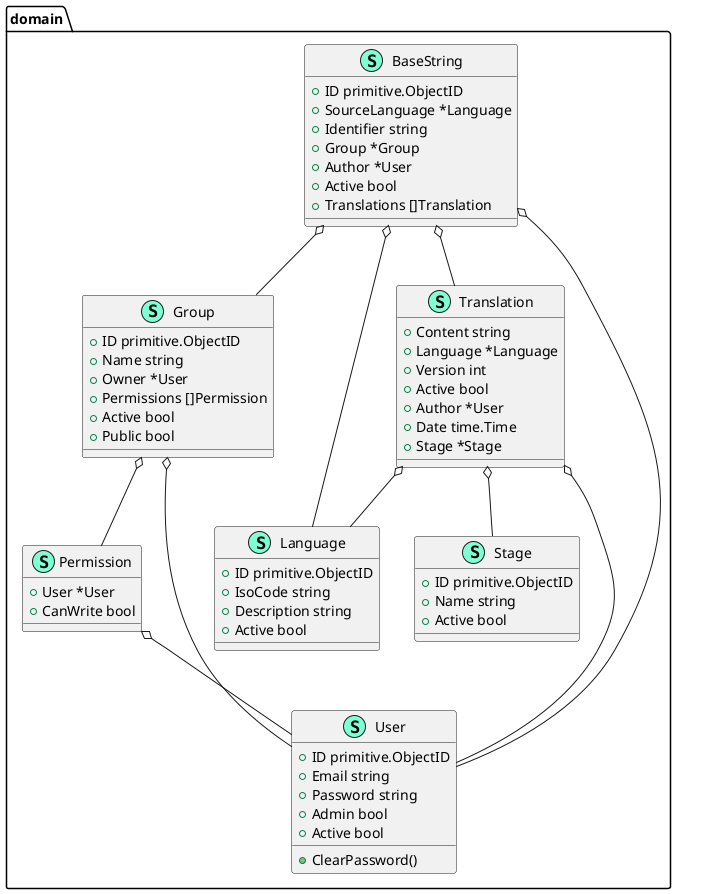 @startuml
namespace domain {
    class BaseString << (S,Aquamarine) >> {
        + ID primitive.ObjectID
        + SourceLanguage *Language
        + Identifier string
        + Group *Group
        + Author *User
        + Active bool
        + Translations []Translation

    }
    class Group << (S,Aquamarine) >> {
        + ID primitive.ObjectID
        + Name string
        + Owner *User
        + Permissions []Permission
        + Active bool
        + Public bool

    }
    class Language << (S,Aquamarine) >> {
        + ID primitive.ObjectID
        + IsoCode string
        + Description string
        + Active bool

    }
    class Permission << (S,Aquamarine) >> {
        + User *User
        + CanWrite bool

    }
    class Stage << (S,Aquamarine) >> {
        + ID primitive.ObjectID
        + Name string
        + Active bool

    }
    class Translation << (S,Aquamarine) >> {
        + Content string
        + Language *Language
        + Version int
        + Active bool
        + Author *User
        + Date time.Time
        + Stage *Stage

    }
    class User << (S,Aquamarine) >> {
        + ID primitive.ObjectID
        + Email string
        + Password string
        + Admin bool
        + Active bool

        + ClearPassword() 

    }
}


"domain.BaseString" o-- "domain.Group"
"domain.BaseString" o-- "domain.Language"
"domain.BaseString" o-- "domain.Translation"
"domain.BaseString" o-- "domain.User"
"domain.Group" o-- "domain.Permission"
"domain.Group" o-- "domain.User"
"domain.Permission" o-- "domain.User"
"domain.Translation" o-- "domain.Language"
"domain.Translation" o-- "domain.Stage"
"domain.Translation" o-- "domain.User"

@enduml
